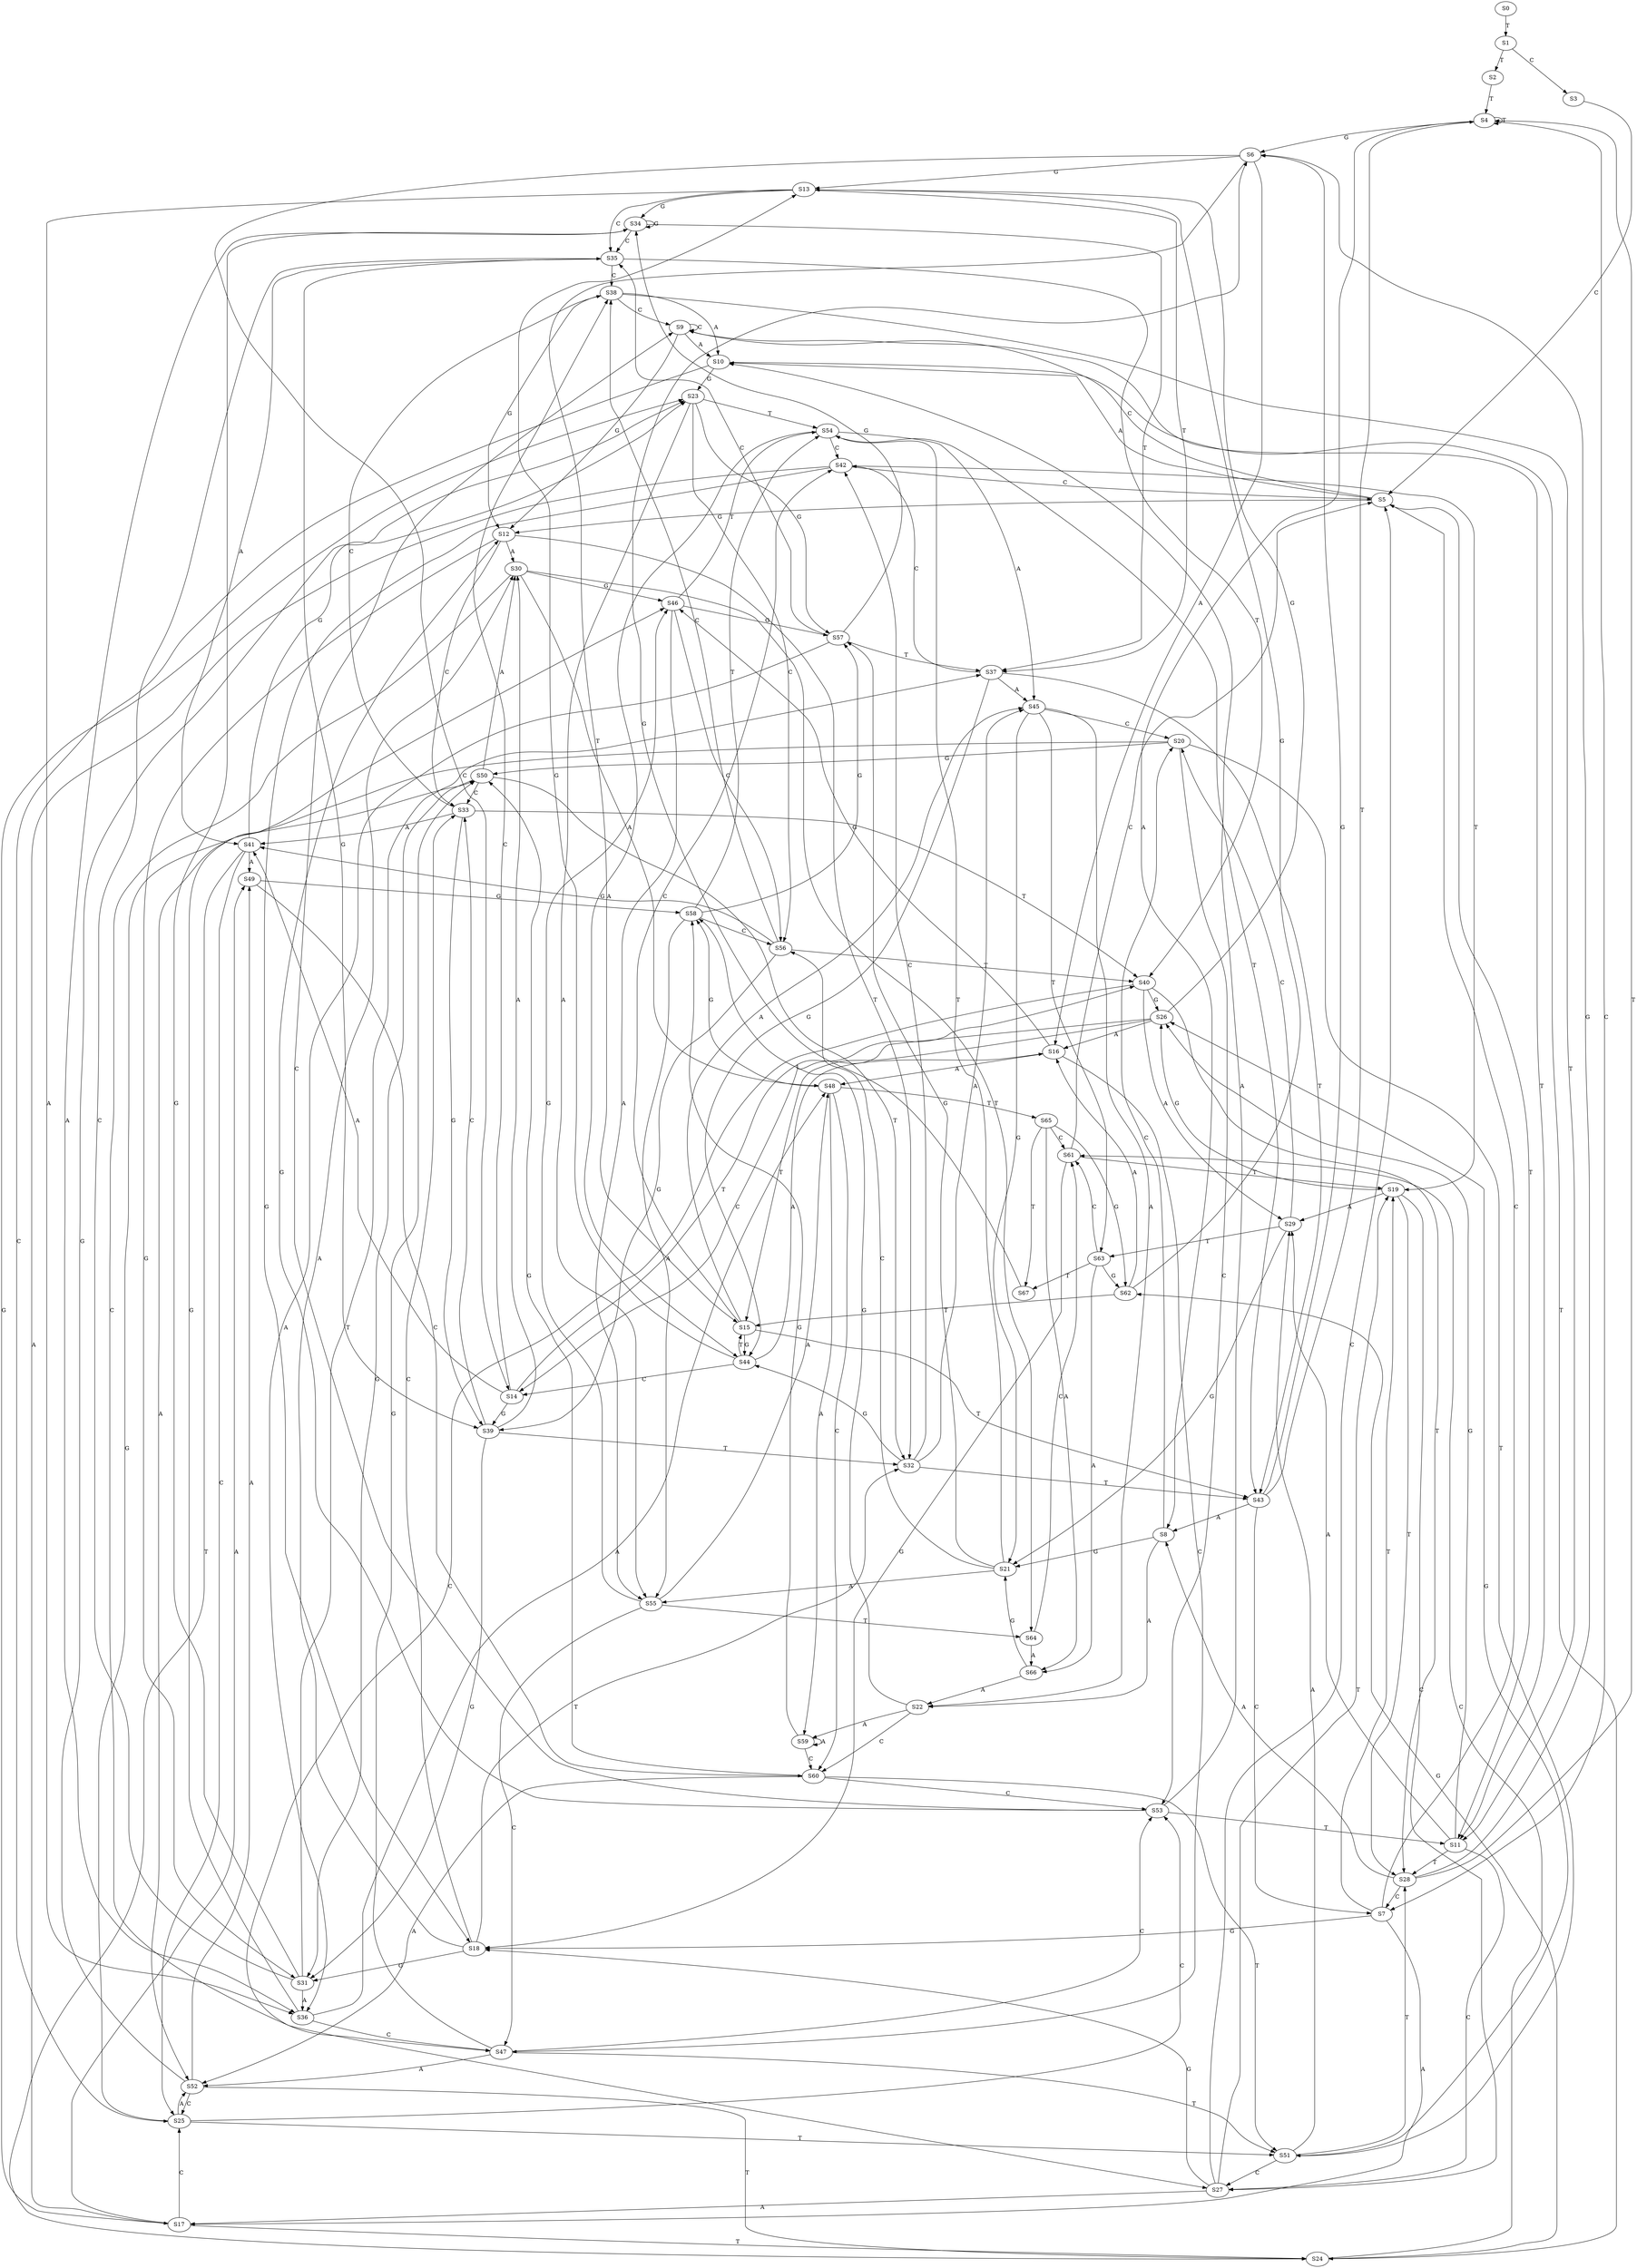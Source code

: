 strict digraph  {
	S0 -> S1 [ label = T ];
	S1 -> S2 [ label = T ];
	S1 -> S3 [ label = C ];
	S2 -> S4 [ label = T ];
	S3 -> S5 [ label = C ];
	S4 -> S6 [ label = G ];
	S4 -> S4 [ label = T ];
	S4 -> S7 [ label = C ];
	S4 -> S8 [ label = A ];
	S5 -> S9 [ label = C ];
	S5 -> S10 [ label = A ];
	S5 -> S11 [ label = T ];
	S5 -> S12 [ label = G ];
	S6 -> S13 [ label = G ];
	S6 -> S14 [ label = C ];
	S6 -> S15 [ label = T ];
	S6 -> S16 [ label = A ];
	S7 -> S17 [ label = A ];
	S7 -> S5 [ label = C ];
	S7 -> S18 [ label = G ];
	S7 -> S19 [ label = T ];
	S8 -> S20 [ label = C ];
	S8 -> S21 [ label = G ];
	S8 -> S22 [ label = A ];
	S9 -> S12 [ label = G ];
	S9 -> S9 [ label = C ];
	S9 -> S10 [ label = A ];
	S9 -> S11 [ label = T ];
	S10 -> S23 [ label = G ];
	S10 -> S24 [ label = T ];
	S10 -> S25 [ label = C ];
	S11 -> S26 [ label = G ];
	S11 -> S27 [ label = C ];
	S11 -> S28 [ label = T ];
	S11 -> S29 [ label = A ];
	S12 -> S30 [ label = A ];
	S12 -> S31 [ label = G ];
	S12 -> S32 [ label = T ];
	S12 -> S33 [ label = C ];
	S13 -> S34 [ label = G ];
	S13 -> S35 [ label = C ];
	S13 -> S36 [ label = A ];
	S13 -> S37 [ label = T ];
	S14 -> S38 [ label = C ];
	S14 -> S39 [ label = G ];
	S14 -> S40 [ label = T ];
	S14 -> S41 [ label = A ];
	S15 -> S42 [ label = C ];
	S15 -> S43 [ label = T ];
	S15 -> S44 [ label = G ];
	S15 -> S45 [ label = A ];
	S16 -> S46 [ label = G ];
	S16 -> S47 [ label = C ];
	S16 -> S48 [ label = A ];
	S17 -> S24 [ label = T ];
	S17 -> S25 [ label = C ];
	S17 -> S49 [ label = A ];
	S17 -> S23 [ label = G ];
	S18 -> S31 [ label = G ];
	S18 -> S32 [ label = T ];
	S18 -> S33 [ label = C ];
	S18 -> S30 [ label = A ];
	S19 -> S26 [ label = G ];
	S19 -> S27 [ label = C ];
	S19 -> S29 [ label = A ];
	S19 -> S28 [ label = T ];
	S20 -> S50 [ label = G ];
	S20 -> S51 [ label = T ];
	S20 -> S52 [ label = A ];
	S20 -> S53 [ label = C ];
	S21 -> S54 [ label = T ];
	S21 -> S55 [ label = A ];
	S21 -> S56 [ label = C ];
	S21 -> S57 [ label = G ];
	S22 -> S58 [ label = G ];
	S22 -> S59 [ label = A ];
	S22 -> S60 [ label = C ];
	S23 -> S57 [ label = G ];
	S23 -> S54 [ label = T ];
	S23 -> S55 [ label = A ];
	S23 -> S56 [ label = C ];
	S24 -> S61 [ label = C ];
	S24 -> S62 [ label = G ];
	S25 -> S51 [ label = T ];
	S25 -> S50 [ label = G ];
	S25 -> S52 [ label = A ];
	S25 -> S53 [ label = C ];
	S26 -> S16 [ label = A ];
	S26 -> S14 [ label = C ];
	S26 -> S13 [ label = G ];
	S26 -> S15 [ label = T ];
	S27 -> S19 [ label = T ];
	S27 -> S18 [ label = G ];
	S27 -> S5 [ label = C ];
	S27 -> S17 [ label = A ];
	S28 -> S7 [ label = C ];
	S28 -> S4 [ label = T ];
	S28 -> S6 [ label = G ];
	S28 -> S8 [ label = A ];
	S29 -> S21 [ label = G ];
	S29 -> S63 [ label = T ];
	S29 -> S20 [ label = C ];
	S30 -> S48 [ label = A ];
	S30 -> S47 [ label = C ];
	S30 -> S46 [ label = G ];
	S30 -> S64 [ label = T ];
	S31 -> S36 [ label = A ];
	S31 -> S34 [ label = G ];
	S31 -> S35 [ label = C ];
	S31 -> S37 [ label = T ];
	S32 -> S42 [ label = C ];
	S32 -> S45 [ label = A ];
	S32 -> S44 [ label = G ];
	S32 -> S43 [ label = T ];
	S33 -> S39 [ label = G ];
	S33 -> S40 [ label = T ];
	S33 -> S38 [ label = C ];
	S33 -> S41 [ label = A ];
	S34 -> S37 [ label = T ];
	S34 -> S35 [ label = C ];
	S34 -> S34 [ label = G ];
	S34 -> S36 [ label = A ];
	S35 -> S40 [ label = T ];
	S35 -> S38 [ label = C ];
	S35 -> S41 [ label = A ];
	S35 -> S39 [ label = G ];
	S36 -> S48 [ label = A ];
	S36 -> S46 [ label = G ];
	S36 -> S47 [ label = C ];
	S37 -> S45 [ label = A ];
	S37 -> S42 [ label = C ];
	S37 -> S44 [ label = G ];
	S37 -> S43 [ label = T ];
	S38 -> S12 [ label = G ];
	S38 -> S10 [ label = A ];
	S38 -> S11 [ label = T ];
	S38 -> S9 [ label = C ];
	S39 -> S31 [ label = G ];
	S39 -> S30 [ label = A ];
	S39 -> S32 [ label = T ];
	S39 -> S33 [ label = C ];
	S40 -> S29 [ label = A ];
	S40 -> S27 [ label = C ];
	S40 -> S28 [ label = T ];
	S40 -> S26 [ label = G ];
	S41 -> S23 [ label = G ];
	S41 -> S25 [ label = C ];
	S41 -> S49 [ label = A ];
	S41 -> S24 [ label = T ];
	S42 -> S19 [ label = T ];
	S42 -> S18 [ label = G ];
	S42 -> S17 [ label = A ];
	S42 -> S5 [ label = C ];
	S43 -> S7 [ label = C ];
	S43 -> S6 [ label = G ];
	S43 -> S8 [ label = A ];
	S43 -> S4 [ label = T ];
	S44 -> S15 [ label = T ];
	S44 -> S13 [ label = G ];
	S44 -> S16 [ label = A ];
	S44 -> S14 [ label = C ];
	S45 -> S63 [ label = T ];
	S45 -> S21 [ label = G ];
	S45 -> S22 [ label = A ];
	S45 -> S20 [ label = C ];
	S46 -> S54 [ label = T ];
	S46 -> S57 [ label = G ];
	S46 -> S55 [ label = A ];
	S46 -> S56 [ label = C ];
	S47 -> S51 [ label = T ];
	S47 -> S50 [ label = G ];
	S47 -> S53 [ label = C ];
	S47 -> S52 [ label = A ];
	S48 -> S65 [ label = T ];
	S48 -> S60 [ label = C ];
	S48 -> S59 [ label = A ];
	S48 -> S58 [ label = G ];
	S49 -> S58 [ label = G ];
	S49 -> S60 [ label = C ];
	S50 -> S31 [ label = G ];
	S50 -> S30 [ label = A ];
	S50 -> S32 [ label = T ];
	S50 -> S33 [ label = C ];
	S51 -> S29 [ label = A ];
	S51 -> S27 [ label = C ];
	S51 -> S28 [ label = T ];
	S51 -> S26 [ label = G ];
	S52 -> S23 [ label = G ];
	S52 -> S25 [ label = C ];
	S52 -> S49 [ label = A ];
	S52 -> S24 [ label = T ];
	S53 -> S9 [ label = C ];
	S53 -> S10 [ label = A ];
	S53 -> S11 [ label = T ];
	S53 -> S12 [ label = G ];
	S54 -> S45 [ label = A ];
	S54 -> S42 [ label = C ];
	S54 -> S44 [ label = G ];
	S54 -> S43 [ label = T ];
	S55 -> S48 [ label = A ];
	S55 -> S47 [ label = C ];
	S55 -> S64 [ label = T ];
	S55 -> S46 [ label = G ];
	S56 -> S38 [ label = C ];
	S56 -> S41 [ label = A ];
	S56 -> S39 [ label = G ];
	S56 -> S40 [ label = T ];
	S57 -> S36 [ label = A ];
	S57 -> S34 [ label = G ];
	S57 -> S37 [ label = T ];
	S57 -> S35 [ label = C ];
	S58 -> S54 [ label = T ];
	S58 -> S55 [ label = A ];
	S58 -> S56 [ label = C ];
	S58 -> S57 [ label = G ];
	S59 -> S58 [ label = G ];
	S59 -> S60 [ label = C ];
	S59 -> S59 [ label = A ];
	S60 -> S52 [ label = A ];
	S60 -> S53 [ label = C ];
	S60 -> S50 [ label = G ];
	S60 -> S51 [ label = T ];
	S61 -> S5 [ label = C ];
	S61 -> S18 [ label = G ];
	S61 -> S19 [ label = T ];
	S62 -> S13 [ label = G ];
	S62 -> S16 [ label = A ];
	S62 -> S15 [ label = T ];
	S63 -> S61 [ label = C ];
	S63 -> S66 [ label = A ];
	S63 -> S67 [ label = T ];
	S63 -> S62 [ label = G ];
	S64 -> S66 [ label = A ];
	S64 -> S61 [ label = C ];
	S65 -> S66 [ label = A ];
	S65 -> S61 [ label = C ];
	S65 -> S62 [ label = G ];
	S65 -> S67 [ label = T ];
	S66 -> S21 [ label = G ];
	S66 -> S22 [ label = A ];
	S67 -> S6 [ label = G ];
}
